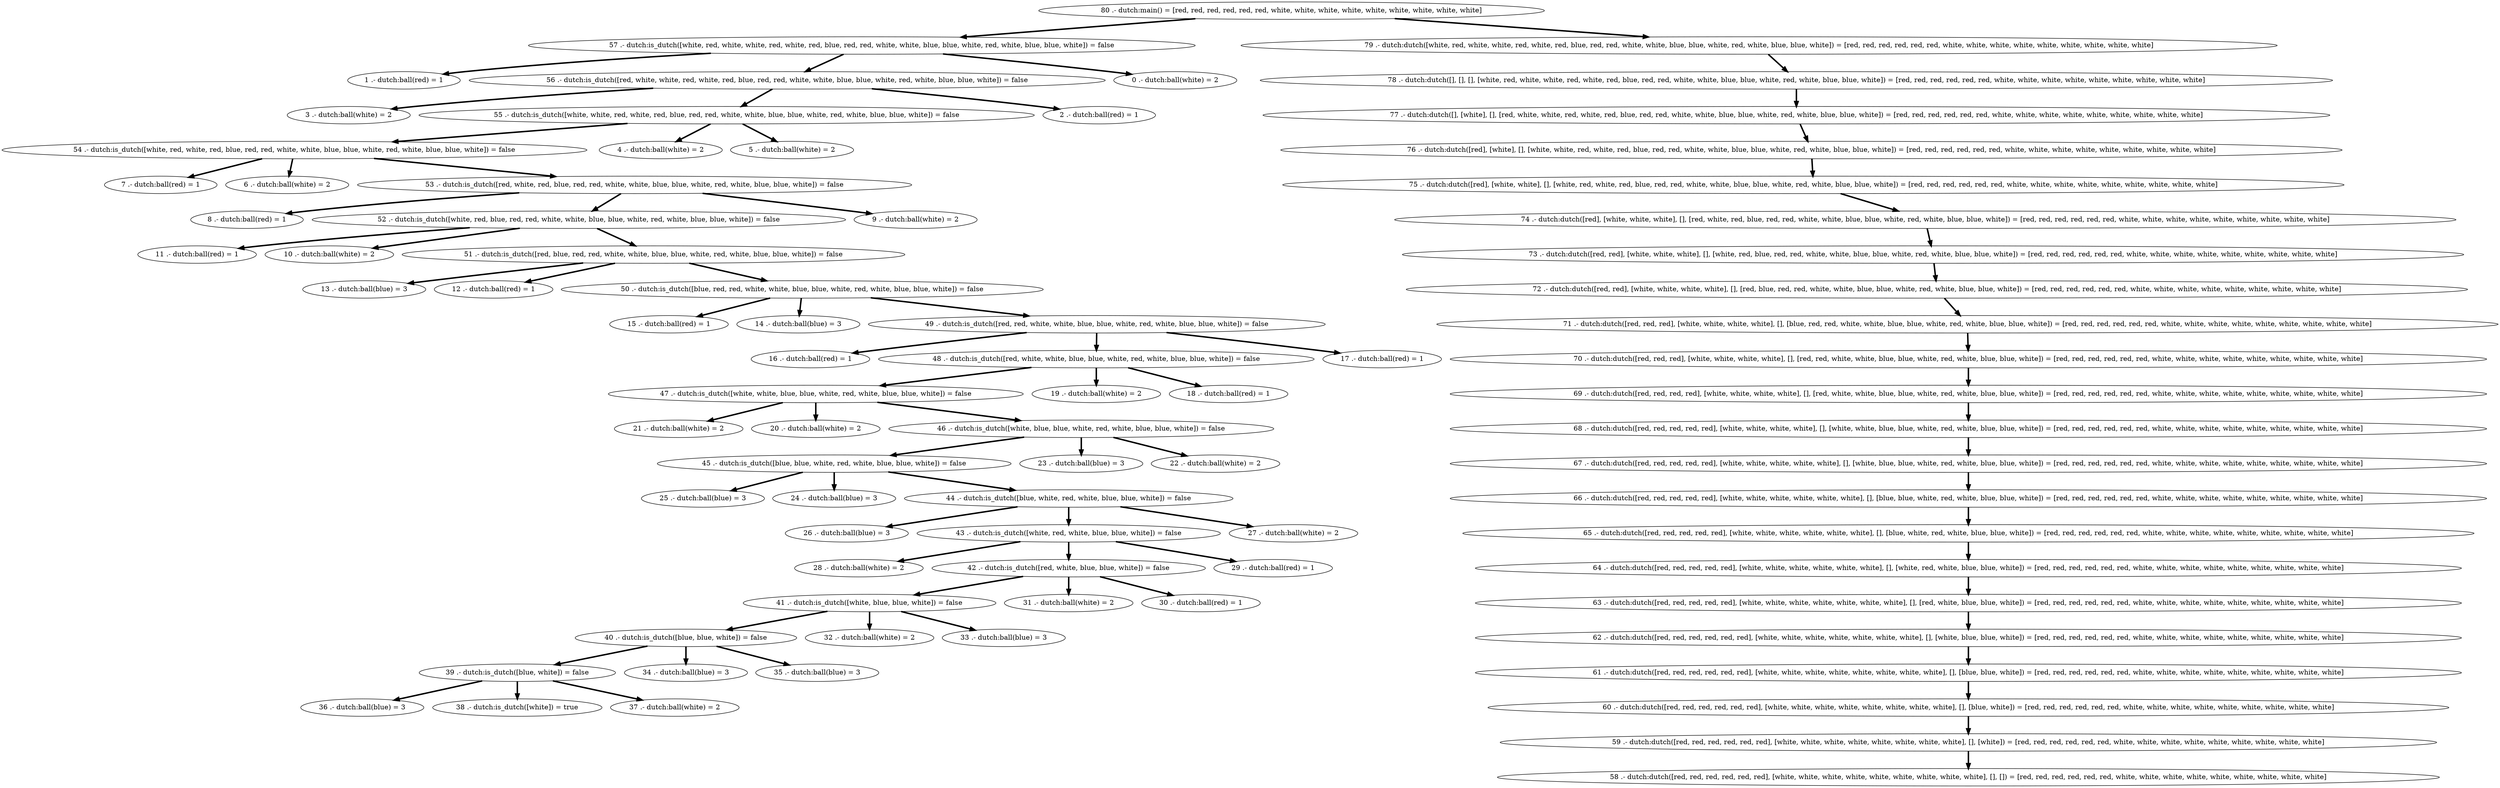 digraph PDG {
15 [shape=ellipse, label="15 .- dutch:ball(red) = 1"];
25 [shape=ellipse, label="25 .- dutch:ball(blue) = 3"];
13 [shape=ellipse, label="13 .- dutch:ball(blue) = 3"];
8 [shape=ellipse, label="8 .- dutch:ball(red) = 1"];
45 [shape=ellipse, label="45 .- dutch:is_dutch([blue, blue, white, red, white, blue, blue, white]) = false"];
74 [shape=ellipse, label="74 .- dutch:dutch([red], [white, white, white], [], [red, white, red, blue, red, red, white, white, blue, blue, white, red, white, blue, blue, white]) = [red, red, red, red, red, red, white, white, white, white, white, white, white, white, white]"];
60 [shape=ellipse, label="60 .- dutch:dutch([red, red, red, red, red, red], [white, white, white, white, white, white, white, white], [], [blue, white]) = [red, red, red, red, red, red, white, white, white, white, white, white, white, white, white]"];
57 [shape=ellipse, label="57 .- dutch:is_dutch([white, red, white, white, red, white, red, blue, red, red, white, white, blue, blue, white, red, white, blue, blue, white]) = false"];
54 [shape=ellipse, label="54 .- dutch:is_dutch([white, red, white, red, blue, red, red, white, white, blue, blue, white, red, white, blue, blue, white]) = false"];
21 [shape=ellipse, label="21 .- dutch:ball(white) = 2"];
47 [shape=ellipse, label="47 .- dutch:is_dutch([white, white, blue, blue, white, red, white, blue, blue, white]) = false"];
24 [shape=ellipse, label="24 .- dutch:ball(blue) = 3"];
40 [shape=ellipse, label="40 .- dutch:is_dutch([blue, blue, white]) = false"];
58 [shape=ellipse, label="58 .- dutch:dutch([red, red, red, red, red, red], [white, white, white, white, white, white, white, white, white], [], []) = [red, red, red, red, red, red, white, white, white, white, white, white, white, white, white]"];
77 [shape=ellipse, label="77 .- dutch:dutch([], [white], [], [red, white, white, red, white, red, blue, red, red, white, white, blue, blue, white, red, white, blue, blue, white]) = [red, red, red, red, red, red, white, white, white, white, white, white, white, white, white]"];
11 [shape=ellipse, label="11 .- dutch:ball(red) = 1"];
63 [shape=ellipse, label="63 .- dutch:dutch([red, red, red, red, red], [white, white, white, white, white, white, white], [], [red, white, blue, blue, white]) = [red, red, red, red, red, red, white, white, white, white, white, white, white, white, white]"];
26 [shape=ellipse, label="26 .- dutch:ball(blue) = 3"];
20 [shape=ellipse, label="20 .- dutch:ball(white) = 2"];
44 [shape=ellipse, label="44 .- dutch:is_dutch([blue, white, red, white, blue, blue, white]) = false"];
76 [shape=ellipse, label="76 .- dutch:dutch([red], [white], [], [white, white, red, white, red, blue, red, red, white, white, blue, blue, white, red, white, blue, blue, white]) = [red, red, red, red, red, red, white, white, white, white, white, white, white, white, white]"];
1 [shape=ellipse, label="1 .- dutch:ball(red) = 1"];
41 [shape=ellipse, label="41 .- dutch:is_dutch([white, blue, blue, white]) = false"];
43 [shape=ellipse, label="43 .- dutch:is_dutch([white, red, white, blue, blue, white]) = false"];
56 [shape=ellipse, label="56 .- dutch:is_dutch([red, white, white, red, white, red, blue, red, red, white, white, blue, blue, white, red, white, blue, blue, white]) = false"];
14 [shape=ellipse, label="14 .- dutch:ball(blue) = 3"];
61 [shape=ellipse, label="61 .- dutch:dutch([red, red, red, red, red, red], [white, white, white, white, white, white, white, white], [], [blue, blue, white]) = [red, red, red, red, red, red, white, white, white, white, white, white, white, white, white]"];
80 [shape=ellipse, label="80 .- dutch:main() = [red, red, red, red, red, red, white, white, white, white, white, white, white, white, white]"];
28 [shape=ellipse, label="28 .- dutch:ball(white) = 2"];
23 [shape=ellipse, label="23 .- dutch:ball(blue) = 3"];
16 [shape=ellipse, label="16 .- dutch:ball(red) = 1"];
12 [shape=ellipse, label="12 .- dutch:ball(red) = 1"];
39 [shape=ellipse, label="39 .- dutch:is_dutch([blue, white]) = false"];
34 [shape=ellipse, label="34 .- dutch:ball(blue) = 3"];
68 [shape=ellipse, label="68 .- dutch:dutch([red, red, red, red, red], [white, white, white, white], [], [white, white, blue, blue, white, red, white, blue, blue, white]) = [red, red, red, red, red, red, white, white, white, white, white, white, white, white, white]"];
78 [shape=ellipse, label="78 .- dutch:dutch([], [], [], [white, red, white, white, red, white, red, blue, red, red, white, white, blue, blue, white, red, white, blue, blue, white]) = [red, red, red, red, red, red, white, white, white, white, white, white, white, white, white]"];
52 [shape=ellipse, label="52 .- dutch:is_dutch([white, red, blue, red, red, white, white, blue, blue, white, red, white, blue, blue, white]) = false"];
75 [shape=ellipse, label="75 .- dutch:dutch([red], [white, white], [], [white, red, white, red, blue, red, red, white, white, blue, blue, white, red, white, blue, blue, white]) = [red, red, red, red, red, red, white, white, white, white, white, white, white, white, white]"];
64 [shape=ellipse, label="64 .- dutch:dutch([red, red, red, red, red], [white, white, white, white, white, white], [], [white, red, white, blue, blue, white]) = [red, red, red, red, red, red, white, white, white, white, white, white, white, white, white]"];
50 [shape=ellipse, label="50 .- dutch:is_dutch([blue, red, red, white, white, blue, blue, white, red, white, blue, blue, white]) = false"];
67 [shape=ellipse, label="67 .- dutch:dutch([red, red, red, red, red], [white, white, white, white, white], [], [white, blue, blue, white, red, white, blue, blue, white]) = [red, red, red, red, red, red, white, white, white, white, white, white, white, white, white]"];
36 [shape=ellipse, label="36 .- dutch:ball(blue) = 3"];
7 [shape=ellipse, label="7 .- dutch:ball(red) = 1"];
32 [shape=ellipse, label="32 .- dutch:ball(white) = 2"];
35 [shape=ellipse, label="35 .- dutch:ball(blue) = 3"];
3 [shape=ellipse, label="3 .- dutch:ball(white) = 2"];
55 [shape=ellipse, label="55 .- dutch:is_dutch([white, white, red, white, red, blue, red, red, white, white, blue, blue, white, red, white, blue, blue, white]) = false"];
49 [shape=ellipse, label="49 .- dutch:is_dutch([red, red, white, white, blue, blue, white, red, white, blue, blue, white]) = false"];
33 [shape=ellipse, label="33 .- dutch:ball(blue) = 3"];
42 [shape=ellipse, label="42 .- dutch:is_dutch([red, white, blue, blue, white]) = false"];
72 [shape=ellipse, label="72 .- dutch:dutch([red, red], [white, white, white, white], [], [red, blue, red, red, white, white, blue, blue, white, red, white, blue, blue, white]) = [red, red, red, red, red, red, white, white, white, white, white, white, white, white, white]"];
70 [shape=ellipse, label="70 .- dutch:dutch([red, red, red], [white, white, white, white], [], [red, red, white, white, blue, blue, white, red, white, blue, blue, white]) = [red, red, red, red, red, red, white, white, white, white, white, white, white, white, white]"];
10 [shape=ellipse, label="10 .- dutch:ball(white) = 2"];
9 [shape=ellipse, label="9 .- dutch:ball(white) = 2"];
19 [shape=ellipse, label="19 .- dutch:ball(white) = 2"];
51 [shape=ellipse, label="51 .- dutch:is_dutch([red, blue, red, red, white, white, blue, blue, white, red, white, blue, blue, white]) = false"];
18 [shape=ellipse, label="18 .- dutch:ball(red) = 1"];
29 [shape=ellipse, label="29 .- dutch:ball(red) = 1"];
22 [shape=ellipse, label="22 .- dutch:ball(white) = 2"];
27 [shape=ellipse, label="27 .- dutch:ball(white) = 2"];
73 [shape=ellipse, label="73 .- dutch:dutch([red, red], [white, white, white], [], [white, red, blue, red, red, white, white, blue, blue, white, red, white, blue, blue, white]) = [red, red, red, red, red, red, white, white, white, white, white, white, white, white, white]"];
46 [shape=ellipse, label="46 .- dutch:is_dutch([white, blue, blue, white, red, white, blue, blue, white]) = false"];
38 [shape=ellipse, label="38 .- dutch:is_dutch([white]) = true"];
4 [shape=ellipse, label="4 .- dutch:ball(white) = 2"];
48 [shape=ellipse, label="48 .- dutch:is_dutch([red, white, white, blue, blue, white, red, white, blue, blue, white]) = false"];
62 [shape=ellipse, label="62 .- dutch:dutch([red, red, red, red, red, red], [white, white, white, white, white, white, white], [], [white, blue, blue, white]) = [red, red, red, red, red, red, white, white, white, white, white, white, white, white, white]"];
71 [shape=ellipse, label="71 .- dutch:dutch([red, red, red], [white, white, white, white], [], [blue, red, red, white, white, blue, blue, white, red, white, blue, blue, white]) = [red, red, red, red, red, red, white, white, white, white, white, white, white, white, white]"];
17 [shape=ellipse, label="17 .- dutch:ball(red) = 1"];
65 [shape=ellipse, label="65 .- dutch:dutch([red, red, red, red, red], [white, white, white, white, white, white], [], [blue, white, red, white, blue, blue, white]) = [red, red, red, red, red, red, white, white, white, white, white, white, white, white, white]"];
79 [shape=ellipse, label="79 .- dutch:dutch([white, red, white, white, red, white, red, blue, red, red, white, white, blue, blue, white, red, white, blue, blue, white]) = [red, red, red, red, red, red, white, white, white, white, white, white, white, white, white]"];
0 [shape=ellipse, label="0 .- dutch:ball(white) = 2"];
66 [shape=ellipse, label="66 .- dutch:dutch([red, red, red, red, red], [white, white, white, white, white, white], [], [blue, blue, white, red, white, blue, blue, white]) = [red, red, red, red, red, red, white, white, white, white, white, white, white, white, white]"];
69 [shape=ellipse, label="69 .- dutch:dutch([red, red, red, red], [white, white, white, white], [], [red, white, white, blue, blue, white, red, white, blue, blue, white]) = [red, red, red, red, red, red, white, white, white, white, white, white, white, white, white]"];
37 [shape=ellipse, label="37 .- dutch:ball(white) = 2"];
6 [shape=ellipse, label="6 .- dutch:ball(white) = 2"];
2 [shape=ellipse, label="2 .- dutch:ball(red) = 1"];
5 [shape=ellipse, label="5 .- dutch:ball(white) = 2"];
31 [shape=ellipse, label="31 .- dutch:ball(white) = 2"];
30 [shape=ellipse, label="30 .- dutch:ball(red) = 1"];
59 [shape=ellipse, label="59 .- dutch:dutch([red, red, red, red, red, red], [white, white, white, white, white, white, white, white], [], [white]) = [red, red, red, red, red, red, white, white, white, white, white, white, white, white, white]"];
53 [shape=ellipse, label="53 .- dutch:is_dutch([red, white, red, blue, red, red, white, white, blue, blue, white, red, white, blue, blue, white]) = false"];
45 -> 44 [color=black, penwidth=3];
45 -> 25 [color=black, penwidth=3];
45 -> 24 [color=black, penwidth=3];
74 -> 73 [color=black, penwidth=3];
60 -> 59 [color=black, penwidth=3];
57 -> 56 [color=black, penwidth=3];
57 -> 1 [color=black, penwidth=3];
57 -> 0 [color=black, penwidth=3];
54 -> 53 [color=black, penwidth=3];
54 -> 7 [color=black, penwidth=3];
54 -> 6 [color=black, penwidth=3];
47 -> 46 [color=black, penwidth=3];
47 -> 21 [color=black, penwidth=3];
47 -> 20 [color=black, penwidth=3];
40 -> 39 [color=black, penwidth=3];
40 -> 35 [color=black, penwidth=3];
40 -> 34 [color=black, penwidth=3];
77 -> 76 [color=black, penwidth=3];
63 -> 62 [color=black, penwidth=3];
44 -> 43 [color=black, penwidth=3];
44 -> 27 [color=black, penwidth=3];
44 -> 26 [color=black, penwidth=3];
76 -> 75 [color=black, penwidth=3];
41 -> 40 [color=black, penwidth=3];
41 -> 33 [color=black, penwidth=3];
41 -> 32 [color=black, penwidth=3];
43 -> 42 [color=black, penwidth=3];
43 -> 29 [color=black, penwidth=3];
43 -> 28 [color=black, penwidth=3];
56 -> 55 [color=black, penwidth=3];
56 -> 3 [color=black, penwidth=3];
56 -> 2 [color=black, penwidth=3];
61 -> 60 [color=black, penwidth=3];
80 -> 79 [color=black, penwidth=3];
80 -> 57 [color=black, penwidth=3];
39 -> 38 [color=black, penwidth=3];
39 -> 37 [color=black, penwidth=3];
39 -> 36 [color=black, penwidth=3];
68 -> 67 [color=black, penwidth=3];
78 -> 77 [color=black, penwidth=3];
52 -> 51 [color=black, penwidth=3];
52 -> 11 [color=black, penwidth=3];
52 -> 10 [color=black, penwidth=3];
75 -> 74 [color=black, penwidth=3];
64 -> 63 [color=black, penwidth=3];
50 -> 49 [color=black, penwidth=3];
50 -> 15 [color=black, penwidth=3];
50 -> 14 [color=black, penwidth=3];
67 -> 66 [color=black, penwidth=3];
55 -> 54 [color=black, penwidth=3];
55 -> 5 [color=black, penwidth=3];
55 -> 4 [color=black, penwidth=3];
49 -> 48 [color=black, penwidth=3];
49 -> 17 [color=black, penwidth=3];
49 -> 16 [color=black, penwidth=3];
42 -> 41 [color=black, penwidth=3];
42 -> 31 [color=black, penwidth=3];
42 -> 30 [color=black, penwidth=3];
72 -> 71 [color=black, penwidth=3];
70 -> 69 [color=black, penwidth=3];
51 -> 50 [color=black, penwidth=3];
51 -> 13 [color=black, penwidth=3];
51 -> 12 [color=black, penwidth=3];
73 -> 72 [color=black, penwidth=3];
46 -> 45 [color=black, penwidth=3];
46 -> 23 [color=black, penwidth=3];
46 -> 22 [color=black, penwidth=3];
48 -> 47 [color=black, penwidth=3];
48 -> 19 [color=black, penwidth=3];
48 -> 18 [color=black, penwidth=3];
62 -> 61 [color=black, penwidth=3];
71 -> 70 [color=black, penwidth=3];
65 -> 64 [color=black, penwidth=3];
79 -> 78 [color=black, penwidth=3];
66 -> 65 [color=black, penwidth=3];
69 -> 68 [color=black, penwidth=3];
59 -> 58 [color=black, penwidth=3];
53 -> 52 [color=black, penwidth=3];
53 -> 9 [color=black, penwidth=3];
53 -> 8 [color=black, penwidth=3];
}